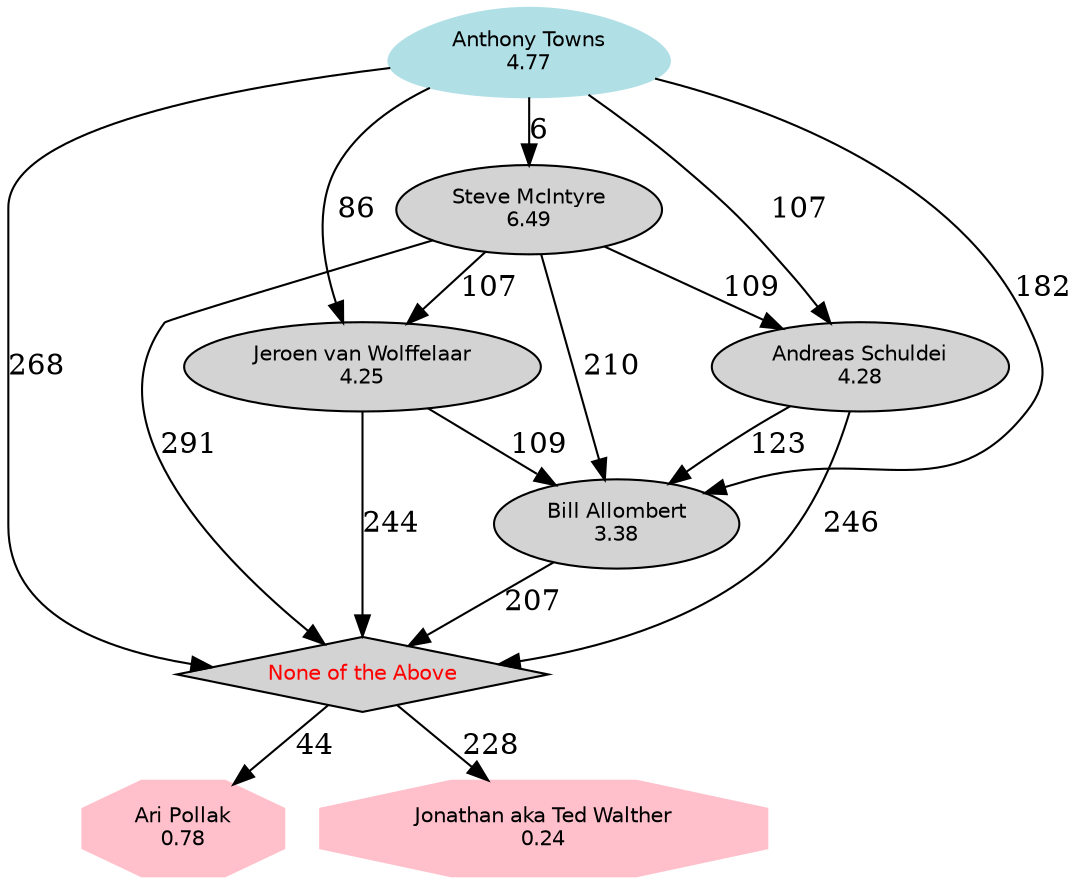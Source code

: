 digraph Results {
  ranksep=0.25;
 "Jeroen van Wolffelaar\n4.25" [ style="filled" , fontname="Helvetica", fontsize=10  ];
 "Jeroen van Wolffelaar\n4.25" -> "Bill Allombert\n3.38" [ label="109" ];
 "Jeroen van Wolffelaar\n4.25" -> "None of the Above" [ label="244" ];
 "Ari Pollak\n0.78" [ style="filled" , color="pink", shape=octagon, fontname="Helvetica", fontsize=10  ];
 "None of the Above" -> "Ari Pollak\n0.78" [ label="44" ];
 "Steve McIntyre\n6.49" [ style="filled" , fontname="Helvetica", fontsize=10  ];
 "Steve McIntyre\n6.49" -> "Jeroen van Wolffelaar\n4.25" [ label="107" ];
 "Steve McIntyre\n6.49" -> "Andreas Schuldei\n4.28" [ label="109" ];
 "Steve McIntyre\n6.49" -> "Bill Allombert\n3.38" [ label="210" ];
 "Steve McIntyre\n6.49" -> "None of the Above" [ label="291" ];
 "Anthony Towns\n4.77" [ style="filled" , color="powderblue", shape=egg, fontcolor="Navy Blue", fontname="Helvetica", fontsize=10  ];
 "Anthony Towns\n4.77" -> "Jeroen van Wolffelaar\n4.25" [ label="86" ];
 "Anthony Towns\n4.77" -> "Steve McIntyre\n6.49" [ label="6" ];
 "Anthony Towns\n4.77" -> "Andreas Schuldei\n4.28" [ label="107" ];
 "Anthony Towns\n4.77" -> "Bill Allombert\n3.38" [ label="182" ];
 "Anthony Towns\n4.77" -> "None of the Above" [ label="268" ];
 "Andreas Schuldei\n4.28" [ style="filled" , fontname="Helvetica", fontsize=10  ];
 "Andreas Schuldei\n4.28" -> "Bill Allombert\n3.38" [ label="123" ];
 "Andreas Schuldei\n4.28" -> "None of the Above" [ label="246" ];
 "Jonathan aka Ted Walther\n0.24" [ style="filled" , color="pink", shape=octagon, fontname="Helvetica", fontsize=10  ];
 "None of the Above" -> "Jonathan aka Ted Walther\n0.24" [ label="228" ];
 "Bill Allombert\n3.38" [ style="filled" , fontname="Helvetica", fontsize=10  ];
 "Bill Allombert\n3.38" -> "None of the Above" [ label="207" ];
 "None of the Above" [ style="filled" , shape=diamond, fontcolor="Red", fontname="Helvetica", fontsize=10  ];
}
